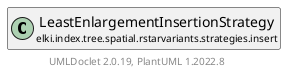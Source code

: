 @startuml
    remove .*\.(Instance|Par|Parameterizer|Factory)$
    set namespaceSeparator none
    hide empty fields
    hide empty methods

    class "<size:14>LeastEnlargementInsertionStrategy.Par\n<size:10>elki.index.tree.spatial.rstarvariants.strategies.insert" as elki.index.tree.spatial.rstarvariants.strategies.insert.LeastEnlargementInsertionStrategy.Par [[LeastEnlargementInsertionStrategy.Par.html]] {
        +make(): LeastEnlargementInsertionStrategy
    }

    interface "<size:14>Parameterizer\n<size:10>elki.utilities.optionhandling" as elki.utilities.optionhandling.Parameterizer [[../../../../../../utilities/optionhandling/Parameterizer.html]] {
        {abstract} +make(): Object
    }
    class "<size:14>LeastEnlargementInsertionStrategy\n<size:10>elki.index.tree.spatial.rstarvariants.strategies.insert" as elki.index.tree.spatial.rstarvariants.strategies.insert.LeastEnlargementInsertionStrategy [[LeastEnlargementInsertionStrategy.html]]

    elki.utilities.optionhandling.Parameterizer <|.. elki.index.tree.spatial.rstarvariants.strategies.insert.LeastEnlargementInsertionStrategy.Par
    elki.index.tree.spatial.rstarvariants.strategies.insert.LeastEnlargementInsertionStrategy +-- elki.index.tree.spatial.rstarvariants.strategies.insert.LeastEnlargementInsertionStrategy.Par

    center footer UMLDoclet 2.0.19, PlantUML 1.2022.8
@enduml
